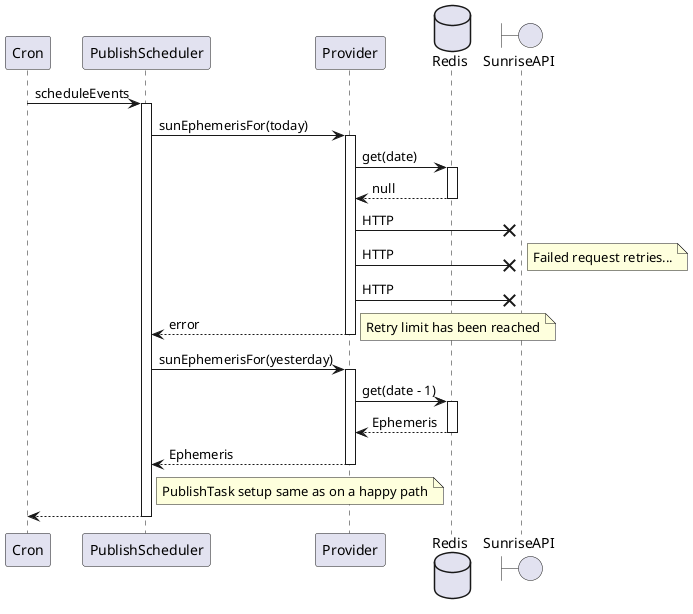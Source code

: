 @startuml

Cron -> PublishScheduler : scheduleEvents
activate PublishScheduler
    PublishScheduler -> Provider : sunEphemerisFor(today)
    activate Provider
        database Redis
        Provider -> Redis : get(date)
        activate Redis
            Provider <-- Redis : null
        deactivate Redis
        boundary SunriseAPI
        Provider ->x SunriseAPI : HTTP
        Provider ->x SunriseAPI : HTTP
        note right : Failed request retries...
        Provider ->x SunriseAPI : HTTP
        PublishScheduler <-- Provider : error
        note right : Retry limit has been reached
    deactivate Provider

    PublishScheduler -> Provider : sunEphemerisFor(yesterday)
    activate Provider
        Provider -> Redis : get(date - 1)
        activate Redis
            Provider <-- Redis : Ephemeris
        deactivate Redis
        PublishScheduler <-- Provider : Ephemeris
    deactivate Provider

    note right of PublishScheduler : PublishTask setup same as on a happy path

    Cron <-- PublishScheduler
deactivate PublishScheduler

@enduml

